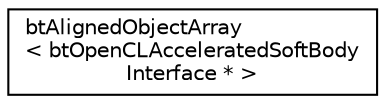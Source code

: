 digraph "Graphical Class Hierarchy"
{
  edge [fontname="Helvetica",fontsize="10",labelfontname="Helvetica",labelfontsize="10"];
  node [fontname="Helvetica",fontsize="10",shape=record];
  rankdir="LR";
  Node1 [label="btAlignedObjectArray\l\< btOpenCLAcceleratedSoftBody\lInterface * \>",height=0.2,width=0.4,color="black", fillcolor="white", style="filled",URL="$classbt_aligned_object_array.html"];
}
